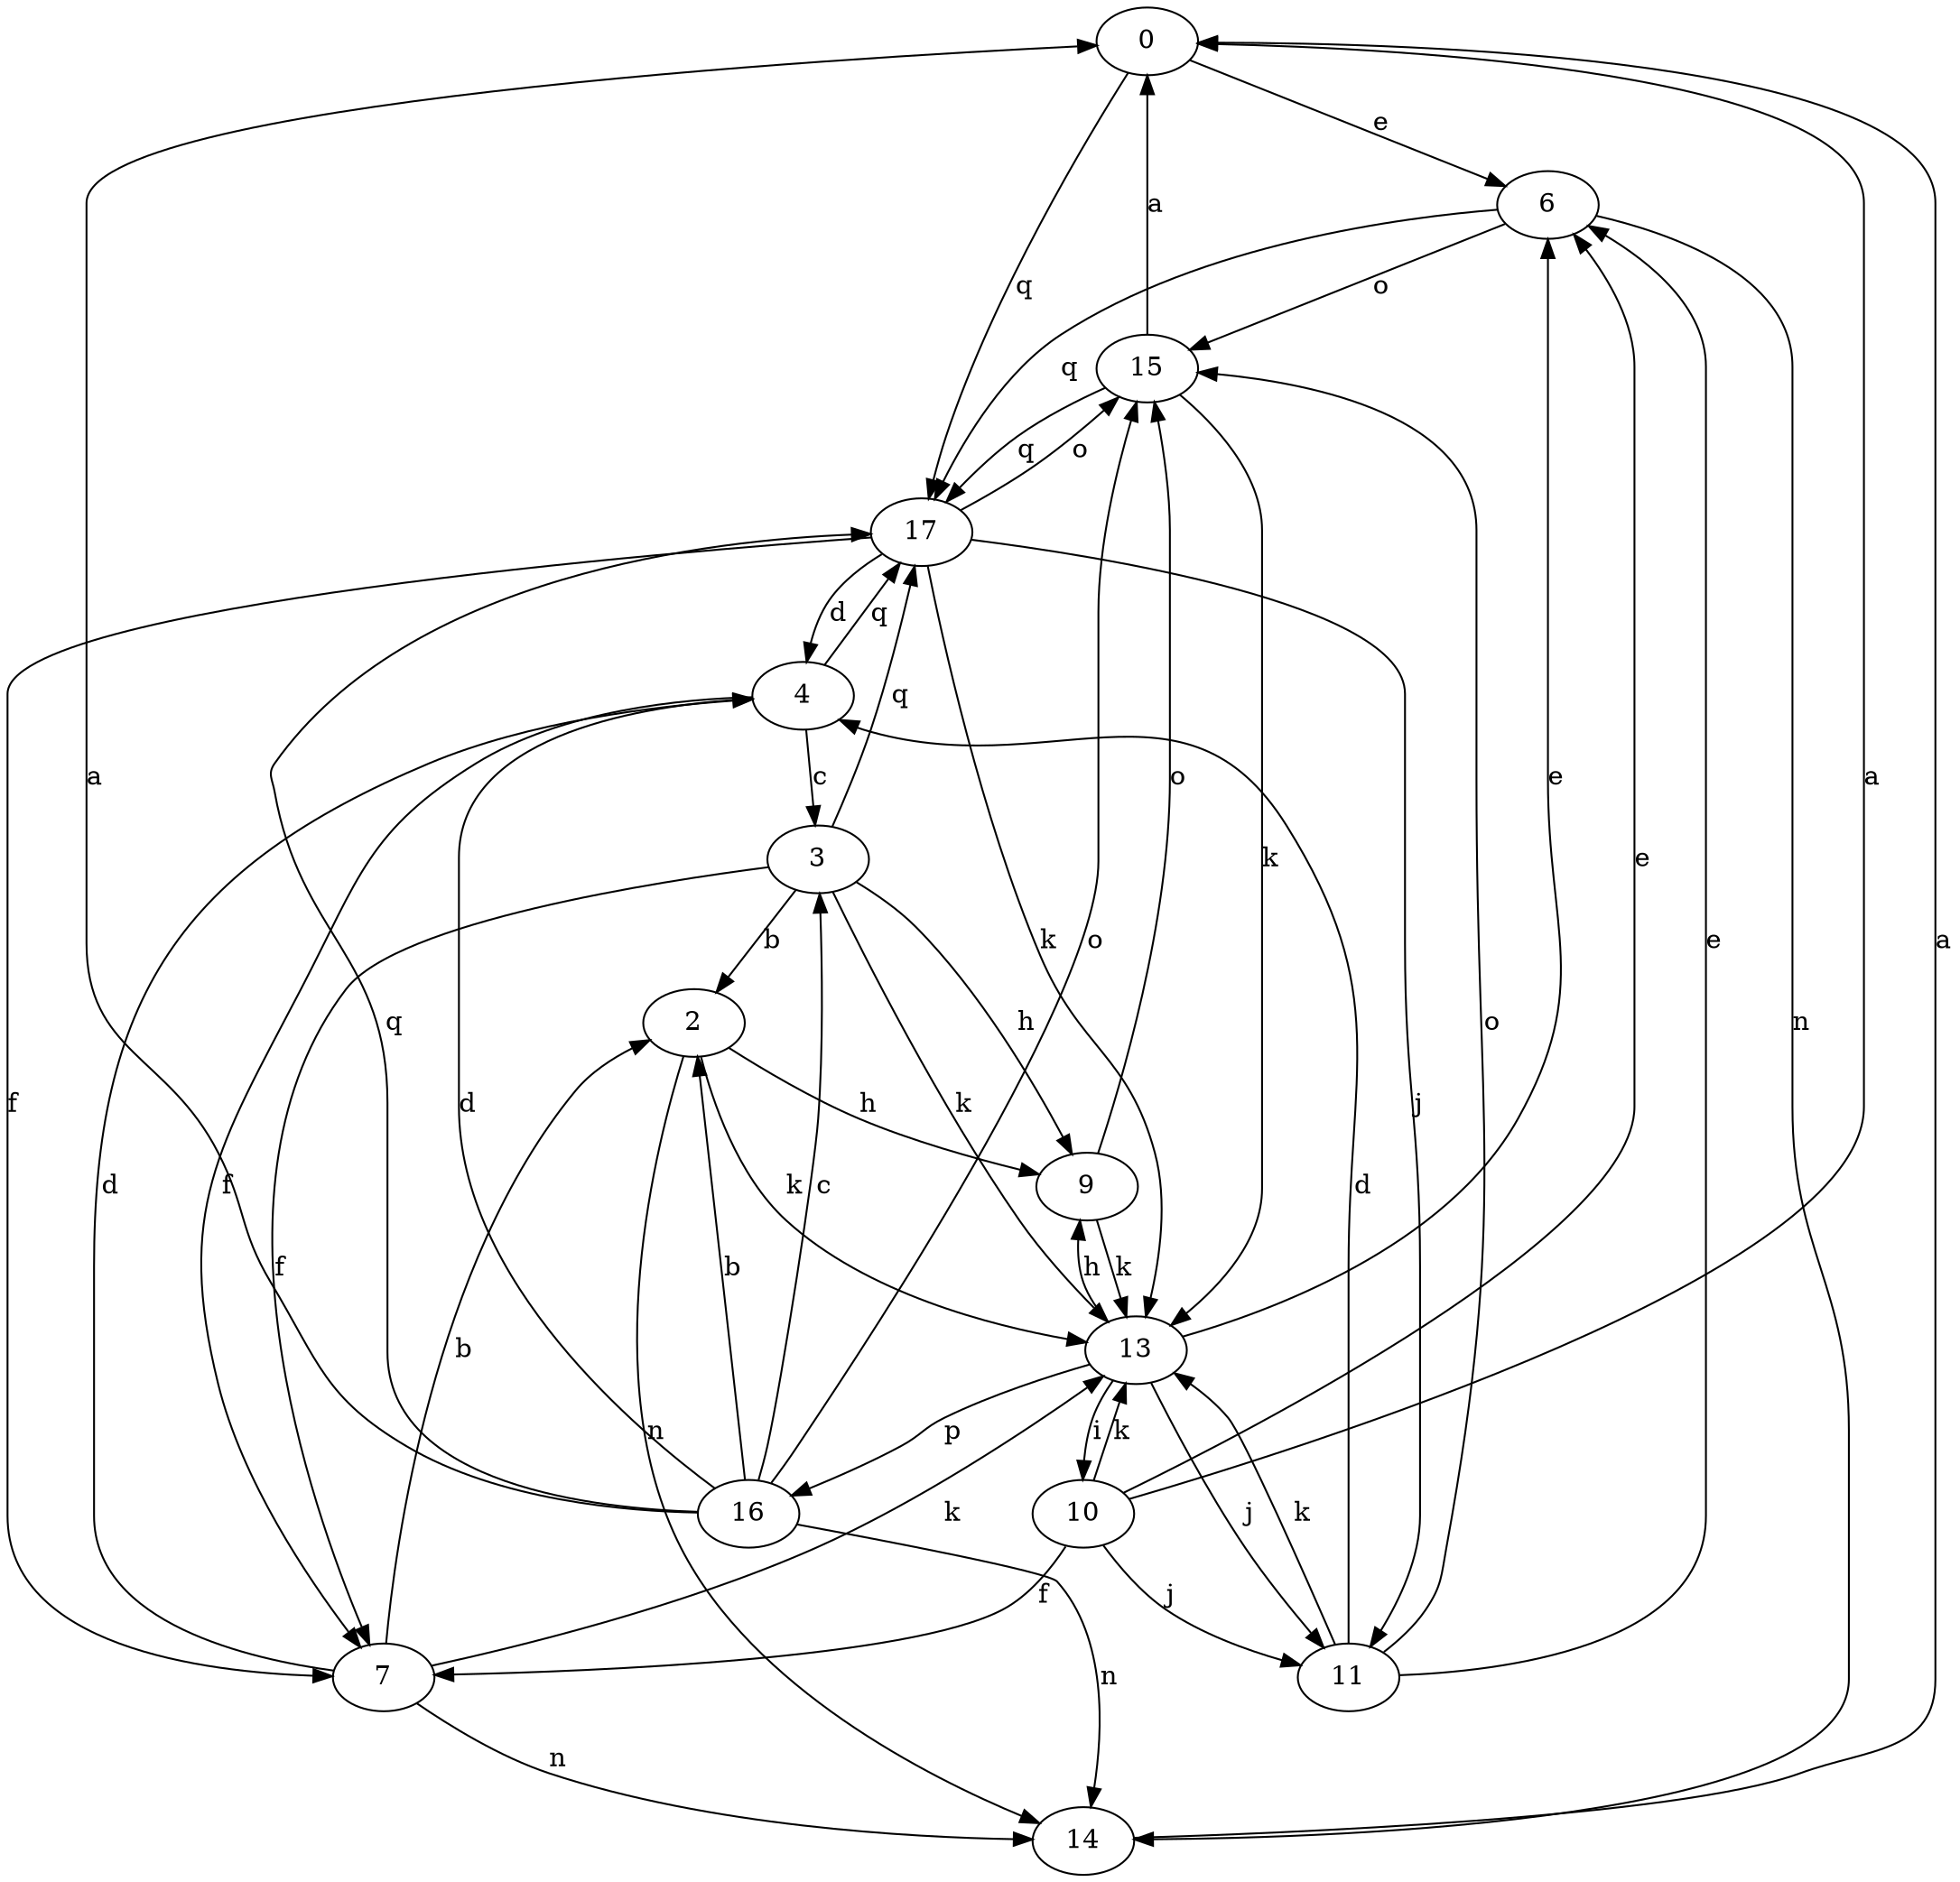strict digraph  {
0;
2;
3;
4;
6;
7;
9;
10;
11;
13;
14;
15;
16;
17;
0 -> 6  [label=e];
0 -> 17  [label=q];
2 -> 9  [label=h];
2 -> 13  [label=k];
2 -> 14  [label=n];
3 -> 2  [label=b];
3 -> 7  [label=f];
3 -> 9  [label=h];
3 -> 13  [label=k];
3 -> 17  [label=q];
4 -> 3  [label=c];
4 -> 7  [label=f];
4 -> 17  [label=q];
6 -> 14  [label=n];
6 -> 15  [label=o];
6 -> 17  [label=q];
7 -> 2  [label=b];
7 -> 4  [label=d];
7 -> 13  [label=k];
7 -> 14  [label=n];
9 -> 13  [label=k];
9 -> 15  [label=o];
10 -> 0  [label=a];
10 -> 6  [label=e];
10 -> 7  [label=f];
10 -> 11  [label=j];
10 -> 13  [label=k];
11 -> 4  [label=d];
11 -> 6  [label=e];
11 -> 13  [label=k];
11 -> 15  [label=o];
13 -> 6  [label=e];
13 -> 9  [label=h];
13 -> 10  [label=i];
13 -> 11  [label=j];
13 -> 16  [label=p];
14 -> 0  [label=a];
15 -> 0  [label=a];
15 -> 13  [label=k];
15 -> 17  [label=q];
16 -> 0  [label=a];
16 -> 2  [label=b];
16 -> 3  [label=c];
16 -> 4  [label=d];
16 -> 14  [label=n];
16 -> 15  [label=o];
16 -> 17  [label=q];
17 -> 4  [label=d];
17 -> 7  [label=f];
17 -> 11  [label=j];
17 -> 13  [label=k];
17 -> 15  [label=o];
}
